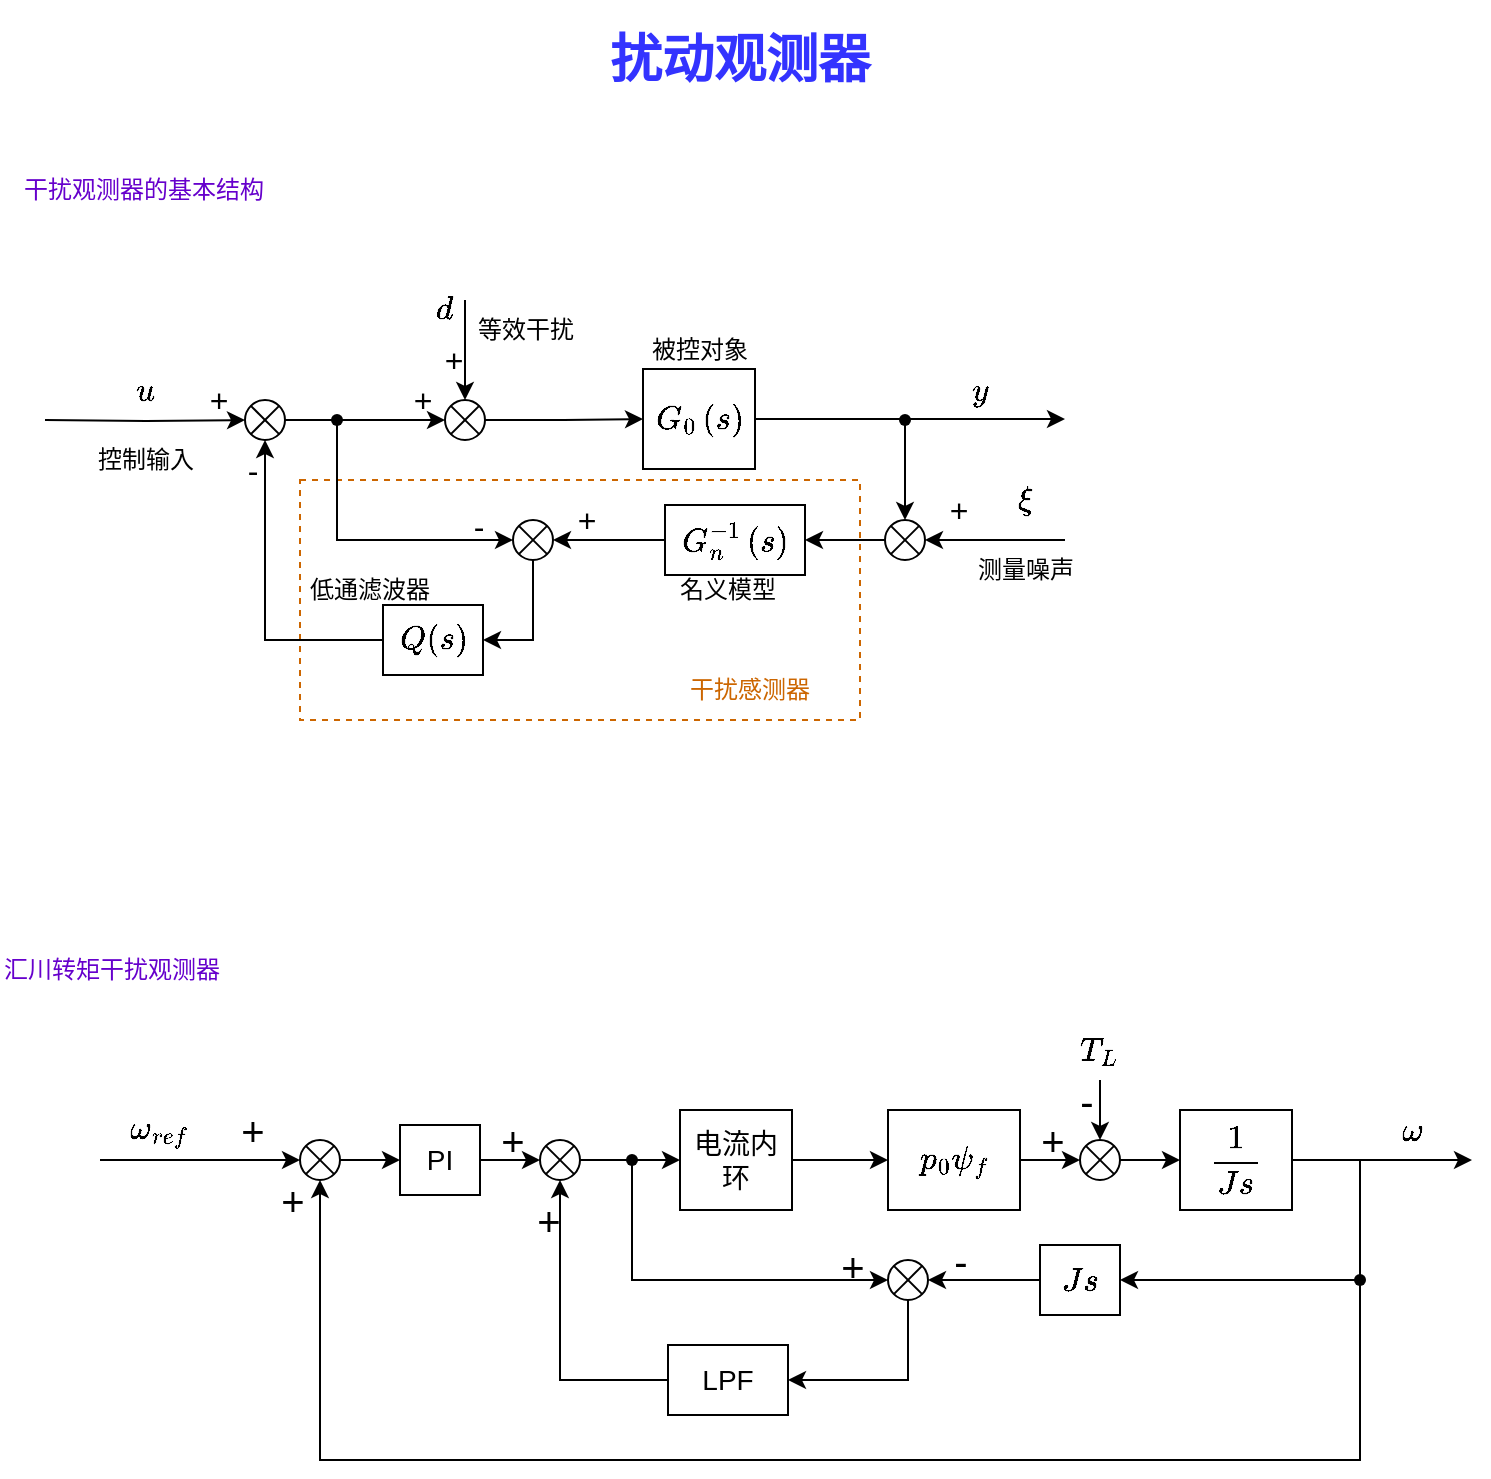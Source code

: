 <mxfile version="28.2.3">
  <diagram name="第 1 页" id="Vos6GvnZ65pTplTweqag">
    <mxGraphModel dx="1161" dy="725" grid="1" gridSize="10" guides="1" tooltips="1" connect="1" arrows="1" fold="1" page="1" pageScale="1" pageWidth="827" pageHeight="1169" math="1" shadow="0">
      <root>
        <mxCell id="0" />
        <mxCell id="1" parent="0" />
        <mxCell id="K2ILxSycj_rnu3feq36n-141" value="" style="rounded=0;whiteSpace=wrap;html=1;labelBackgroundColor=none;fontColor=default;fillColor=none;dashed=1;strokeColor=#CC6600;" vertex="1" parent="1">
          <mxGeometry x="170" y="260" width="280" height="120" as="geometry" />
        </mxCell>
        <mxCell id="K2ILxSycj_rnu3feq36n-1" value="扰动观测器" style="text;html=1;align=center;verticalAlign=middle;whiteSpace=wrap;rounded=0;fontSize=26;fontFamily=Comic Sans MS;fontColor=#3333FF;fontStyle=1" vertex="1" parent="1">
          <mxGeometry x="250" y="20" width="280" height="60" as="geometry" />
        </mxCell>
        <mxCell id="K2ILxSycj_rnu3feq36n-2" value="汇川转矩干扰观测器" style="text;html=1;align=left;verticalAlign=middle;whiteSpace=wrap;rounded=0;fontColor=#6600CC;" vertex="1" parent="1">
          <mxGeometry x="20" y="490" width="140" height="30" as="geometry" />
        </mxCell>
        <mxCell id="K2ILxSycj_rnu3feq36n-42" style="edgeStyle=orthogonalEdgeStyle;rounded=0;orthogonalLoop=1;jettySize=auto;html=1;exitX=1;exitY=0.5;exitDx=0;exitDy=0;entryX=0;entryY=0.5;entryDx=0;entryDy=0;" edge="1" parent="1" source="K2ILxSycj_rnu3feq36n-11" target="K2ILxSycj_rnu3feq36n-39">
          <mxGeometry relative="1" as="geometry" />
        </mxCell>
        <mxCell id="K2ILxSycj_rnu3feq36n-11" value="PI" style="rounded=0;whiteSpace=wrap;html=1;fontSize=14;" vertex="1" parent="1">
          <mxGeometry x="220" y="582.5" width="40" height="35" as="geometry" />
        </mxCell>
        <mxCell id="K2ILxSycj_rnu3feq36n-12" style="edgeStyle=orthogonalEdgeStyle;rounded=0;orthogonalLoop=1;jettySize=auto;html=1;exitX=1;exitY=0.5;exitDx=0;exitDy=0;entryX=0;entryY=0.5;entryDx=0;entryDy=0;" edge="1" parent="1" source="K2ILxSycj_rnu3feq36n-13" target="K2ILxSycj_rnu3feq36n-30">
          <mxGeometry relative="1" as="geometry" />
        </mxCell>
        <mxCell id="K2ILxSycj_rnu3feq36n-13" value="\[{p_0}{\psi _f}\]" style="rounded=0;whiteSpace=wrap;html=1;fontSize=14;" vertex="1" parent="1">
          <mxGeometry x="464" y="575" width="66" height="50" as="geometry" />
        </mxCell>
        <mxCell id="K2ILxSycj_rnu3feq36n-14" style="edgeStyle=orthogonalEdgeStyle;rounded=0;orthogonalLoop=1;jettySize=auto;html=1;exitX=1;exitY=0.5;exitDx=0;exitDy=0;entryX=1;entryY=1;entryDx=0;entryDy=0;" edge="1" parent="1" source="K2ILxSycj_rnu3feq36n-15" target="K2ILxSycj_rnu3feq36n-21">
          <mxGeometry relative="1" as="geometry">
            <mxPoint x="666" y="595" as="sourcePoint" />
            <mxPoint x="756" y="595" as="targetPoint" />
            <Array as="points">
              <mxPoint x="726" y="600" />
              <mxPoint x="726" y="600" />
            </Array>
          </mxGeometry>
        </mxCell>
        <mxCell id="K2ILxSycj_rnu3feq36n-15" value="\[\frac{1}{{Js}}\]" style="rounded=0;whiteSpace=wrap;html=1;fontSize=14;" vertex="1" parent="1">
          <mxGeometry x="610" y="575" width="56" height="50" as="geometry" />
        </mxCell>
        <mxCell id="K2ILxSycj_rnu3feq36n-16" value="" style="group" vertex="1" connectable="0" parent="1">
          <mxGeometry x="170" y="590" width="20" height="20" as="geometry" />
        </mxCell>
        <mxCell id="K2ILxSycj_rnu3feq36n-17" value="" style="ellipse;whiteSpace=wrap;html=1;aspect=fixed;" vertex="1" parent="K2ILxSycj_rnu3feq36n-16">
          <mxGeometry width="20" height="20" as="geometry" />
        </mxCell>
        <mxCell id="K2ILxSycj_rnu3feq36n-18" value="" style="endArrow=none;html=1;rounded=0;entryX=1;entryY=1;entryDx=0;entryDy=0;exitX=0;exitY=0;exitDx=0;exitDy=0;" edge="1" parent="K2ILxSycj_rnu3feq36n-16" source="K2ILxSycj_rnu3feq36n-17" target="K2ILxSycj_rnu3feq36n-17">
          <mxGeometry width="50" height="50" relative="1" as="geometry">
            <mxPoint x="-19.99" as="sourcePoint" />
            <mxPoint x="30.01" y="-50" as="targetPoint" />
          </mxGeometry>
        </mxCell>
        <mxCell id="K2ILxSycj_rnu3feq36n-19" value="" style="endArrow=none;html=1;rounded=0;entryX=0;entryY=1;entryDx=0;entryDy=0;exitX=1;exitY=0;exitDx=0;exitDy=0;" edge="1" parent="K2ILxSycj_rnu3feq36n-16" source="K2ILxSycj_rnu3feq36n-17" target="K2ILxSycj_rnu3feq36n-17">
          <mxGeometry width="50" height="50" relative="1" as="geometry">
            <mxPoint x="-10" y="-10" as="sourcePoint" />
            <mxPoint x="29.99" y="-10" as="targetPoint" />
          </mxGeometry>
        </mxCell>
        <mxCell id="K2ILxSycj_rnu3feq36n-20" style="edgeStyle=orthogonalEdgeStyle;rounded=0;orthogonalLoop=1;jettySize=auto;html=1;exitX=0.5;exitY=1;exitDx=0;exitDy=0;entryX=0.5;entryY=1;entryDx=0;entryDy=0;" edge="1" parent="1" source="K2ILxSycj_rnu3feq36n-21" target="K2ILxSycj_rnu3feq36n-17">
          <mxGeometry relative="1" as="geometry">
            <Array as="points">
              <mxPoint x="700" y="600" />
              <mxPoint x="700" y="750" />
              <mxPoint x="180" y="750" />
            </Array>
          </mxGeometry>
        </mxCell>
        <mxCell id="K2ILxSycj_rnu3feq36n-21" value="\[\omega \]" style="text;html=1;align=center;verticalAlign=middle;whiteSpace=wrap;rounded=0;fontSize=14;" vertex="1" parent="1">
          <mxGeometry x="696" y="570" width="60" height="30" as="geometry" />
        </mxCell>
        <mxCell id="K2ILxSycj_rnu3feq36n-22" value="+" style="text;html=1;align=center;verticalAlign=middle;whiteSpace=wrap;rounded=0;fontSize=20;" vertex="1" parent="1">
          <mxGeometry x="130" y="575" width="32.5" height="20" as="geometry" />
        </mxCell>
        <mxCell id="K2ILxSycj_rnu3feq36n-23" value="+" style="text;html=1;align=center;verticalAlign=middle;whiteSpace=wrap;rounded=0;fontSize=20;" vertex="1" parent="1">
          <mxGeometry x="150" y="610" width="32.5" height="20" as="geometry" />
        </mxCell>
        <mxCell id="K2ILxSycj_rnu3feq36n-24" style="edgeStyle=orthogonalEdgeStyle;rounded=0;orthogonalLoop=1;jettySize=auto;html=1;exitX=0;exitY=1;exitDx=0;exitDy=0;entryX=0;entryY=0.5;entryDx=0;entryDy=0;" edge="1" parent="1" source="K2ILxSycj_rnu3feq36n-25" target="K2ILxSycj_rnu3feq36n-17">
          <mxGeometry relative="1" as="geometry">
            <Array as="points">
              <mxPoint x="110" y="600" />
              <mxPoint x="110" y="600" />
            </Array>
          </mxGeometry>
        </mxCell>
        <mxCell id="K2ILxSycj_rnu3feq36n-25" value="\[\omega_{ref} \]" style="text;html=1;align=center;verticalAlign=middle;whiteSpace=wrap;rounded=0;fontSize=14;" vertex="1" parent="1">
          <mxGeometry x="70" y="570" width="60" height="30" as="geometry" />
        </mxCell>
        <mxCell id="K2ILxSycj_rnu3feq36n-26" style="edgeStyle=orthogonalEdgeStyle;rounded=0;orthogonalLoop=1;jettySize=auto;html=1;exitX=1;exitY=0.5;exitDx=0;exitDy=0;entryX=0;entryY=0.5;entryDx=0;entryDy=0;" edge="1" parent="1" source="K2ILxSycj_rnu3feq36n-27" target="K2ILxSycj_rnu3feq36n-13">
          <mxGeometry relative="1" as="geometry" />
        </mxCell>
        <mxCell id="K2ILxSycj_rnu3feq36n-27" value="电流内环" style="rounded=0;whiteSpace=wrap;html=1;fontSize=14;" vertex="1" parent="1">
          <mxGeometry x="360" y="575" width="56" height="50" as="geometry" />
        </mxCell>
        <mxCell id="K2ILxSycj_rnu3feq36n-28" style="edgeStyle=orthogonalEdgeStyle;rounded=0;orthogonalLoop=1;jettySize=auto;html=1;exitX=1;exitY=0.5;exitDx=0;exitDy=0;entryX=0;entryY=0.5;entryDx=0;entryDy=0;" edge="1" parent="1" source="K2ILxSycj_rnu3feq36n-17" target="K2ILxSycj_rnu3feq36n-11">
          <mxGeometry relative="1" as="geometry" />
        </mxCell>
        <mxCell id="K2ILxSycj_rnu3feq36n-29" value="" style="group" vertex="1" connectable="0" parent="1">
          <mxGeometry x="560" y="590" width="20" height="20" as="geometry" />
        </mxCell>
        <mxCell id="K2ILxSycj_rnu3feq36n-30" value="" style="ellipse;whiteSpace=wrap;html=1;aspect=fixed;" vertex="1" parent="K2ILxSycj_rnu3feq36n-29">
          <mxGeometry width="20" height="20" as="geometry" />
        </mxCell>
        <mxCell id="K2ILxSycj_rnu3feq36n-31" value="" style="endArrow=none;html=1;rounded=0;entryX=1;entryY=1;entryDx=0;entryDy=0;exitX=0;exitY=0;exitDx=0;exitDy=0;" edge="1" parent="K2ILxSycj_rnu3feq36n-29" source="K2ILxSycj_rnu3feq36n-30" target="K2ILxSycj_rnu3feq36n-30">
          <mxGeometry width="50" height="50" relative="1" as="geometry">
            <mxPoint x="-19.99" as="sourcePoint" />
            <mxPoint x="30.01" y="-50" as="targetPoint" />
          </mxGeometry>
        </mxCell>
        <mxCell id="K2ILxSycj_rnu3feq36n-32" value="" style="endArrow=none;html=1;rounded=0;entryX=0;entryY=1;entryDx=0;entryDy=0;exitX=1;exitY=0;exitDx=0;exitDy=0;" edge="1" parent="K2ILxSycj_rnu3feq36n-29" source="K2ILxSycj_rnu3feq36n-30" target="K2ILxSycj_rnu3feq36n-30">
          <mxGeometry width="50" height="50" relative="1" as="geometry">
            <mxPoint x="-10" y="-10" as="sourcePoint" />
            <mxPoint x="29.99" y="-10" as="targetPoint" />
          </mxGeometry>
        </mxCell>
        <mxCell id="K2ILxSycj_rnu3feq36n-33" style="edgeStyle=orthogonalEdgeStyle;rounded=0;orthogonalLoop=1;jettySize=auto;html=1;exitX=1;exitY=0.5;exitDx=0;exitDy=0;entryX=0;entryY=0.5;entryDx=0;entryDy=0;" edge="1" parent="1" source="K2ILxSycj_rnu3feq36n-30" target="K2ILxSycj_rnu3feq36n-15">
          <mxGeometry relative="1" as="geometry" />
        </mxCell>
        <mxCell id="K2ILxSycj_rnu3feq36n-34" style="edgeStyle=orthogonalEdgeStyle;rounded=0;orthogonalLoop=1;jettySize=auto;html=1;exitX=0.5;exitY=1;exitDx=0;exitDy=0;entryX=0.5;entryY=0;entryDx=0;entryDy=0;" edge="1" parent="1" source="K2ILxSycj_rnu3feq36n-35" target="K2ILxSycj_rnu3feq36n-30">
          <mxGeometry relative="1" as="geometry" />
        </mxCell>
        <mxCell id="K2ILxSycj_rnu3feq36n-35" value="\[T_{L} \]" style="text;html=1;align=center;verticalAlign=middle;whiteSpace=wrap;rounded=0;fontSize=14;" vertex="1" parent="1">
          <mxGeometry x="540" y="530" width="60" height="30" as="geometry" />
        </mxCell>
        <mxCell id="K2ILxSycj_rnu3feq36n-36" value="+" style="text;html=1;align=center;verticalAlign=middle;whiteSpace=wrap;rounded=0;fontSize=20;" vertex="1" parent="1">
          <mxGeometry x="530" y="580" width="32.5" height="20" as="geometry" />
        </mxCell>
        <mxCell id="K2ILxSycj_rnu3feq36n-37" value="-" style="text;html=1;align=center;verticalAlign=middle;whiteSpace=wrap;rounded=0;fontSize=20;" vertex="1" parent="1">
          <mxGeometry x="547" y="560" width="32.5" height="20" as="geometry" />
        </mxCell>
        <mxCell id="K2ILxSycj_rnu3feq36n-38" value="" style="group" vertex="1" connectable="0" parent="1">
          <mxGeometry x="290" y="590" width="20" height="20" as="geometry" />
        </mxCell>
        <mxCell id="K2ILxSycj_rnu3feq36n-39" value="" style="ellipse;whiteSpace=wrap;html=1;aspect=fixed;" vertex="1" parent="K2ILxSycj_rnu3feq36n-38">
          <mxGeometry width="20" height="20" as="geometry" />
        </mxCell>
        <mxCell id="K2ILxSycj_rnu3feq36n-40" value="" style="endArrow=none;html=1;rounded=0;entryX=1;entryY=1;entryDx=0;entryDy=0;exitX=0;exitY=0;exitDx=0;exitDy=0;" edge="1" parent="K2ILxSycj_rnu3feq36n-38" source="K2ILxSycj_rnu3feq36n-39" target="K2ILxSycj_rnu3feq36n-39">
          <mxGeometry width="50" height="50" relative="1" as="geometry">
            <mxPoint x="-19.99" as="sourcePoint" />
            <mxPoint x="30.01" y="-50" as="targetPoint" />
          </mxGeometry>
        </mxCell>
        <mxCell id="K2ILxSycj_rnu3feq36n-41" value="" style="endArrow=none;html=1;rounded=0;entryX=0;entryY=1;entryDx=0;entryDy=0;exitX=1;exitY=0;exitDx=0;exitDy=0;" edge="1" parent="K2ILxSycj_rnu3feq36n-38" source="K2ILxSycj_rnu3feq36n-39" target="K2ILxSycj_rnu3feq36n-39">
          <mxGeometry width="50" height="50" relative="1" as="geometry">
            <mxPoint x="-10" y="-10" as="sourcePoint" />
            <mxPoint x="29.99" y="-10" as="targetPoint" />
          </mxGeometry>
        </mxCell>
        <mxCell id="K2ILxSycj_rnu3feq36n-43" style="edgeStyle=orthogonalEdgeStyle;rounded=0;orthogonalLoop=1;jettySize=auto;html=1;exitX=1;exitY=0.5;exitDx=0;exitDy=0;entryX=0;entryY=0.5;entryDx=0;entryDy=0;" edge="1" parent="1" source="K2ILxSycj_rnu3feq36n-39" target="K2ILxSycj_rnu3feq36n-27">
          <mxGeometry relative="1" as="geometry" />
        </mxCell>
        <mxCell id="K2ILxSycj_rnu3feq36n-61" style="edgeStyle=orthogonalEdgeStyle;rounded=0;orthogonalLoop=1;jettySize=auto;html=1;exitX=0;exitY=0.5;exitDx=0;exitDy=0;entryX=0.5;entryY=1;entryDx=0;entryDy=0;" edge="1" parent="1" source="K2ILxSycj_rnu3feq36n-44" target="K2ILxSycj_rnu3feq36n-39">
          <mxGeometry relative="1" as="geometry" />
        </mxCell>
        <mxCell id="K2ILxSycj_rnu3feq36n-44" value="LPF" style="rounded=0;whiteSpace=wrap;html=1;fontSize=14;" vertex="1" parent="1">
          <mxGeometry x="354" y="692.5" width="60" height="35" as="geometry" />
        </mxCell>
        <mxCell id="K2ILxSycj_rnu3feq36n-56" style="edgeStyle=orthogonalEdgeStyle;rounded=0;orthogonalLoop=1;jettySize=auto;html=1;entryX=1;entryY=0.5;entryDx=0;entryDy=0;" edge="1" parent="1" source="K2ILxSycj_rnu3feq36n-45" target="K2ILxSycj_rnu3feq36n-49">
          <mxGeometry relative="1" as="geometry" />
        </mxCell>
        <mxCell id="K2ILxSycj_rnu3feq36n-45" value="\[{{Js}}\]" style="rounded=0;whiteSpace=wrap;html=1;fontSize=14;" vertex="1" parent="1">
          <mxGeometry x="540" y="642.5" width="40" height="35" as="geometry" />
        </mxCell>
        <mxCell id="K2ILxSycj_rnu3feq36n-48" value="" style="group" vertex="1" connectable="0" parent="1">
          <mxGeometry x="464" y="650" width="20" height="20" as="geometry" />
        </mxCell>
        <mxCell id="K2ILxSycj_rnu3feq36n-49" value="" style="ellipse;whiteSpace=wrap;html=1;aspect=fixed;" vertex="1" parent="K2ILxSycj_rnu3feq36n-48">
          <mxGeometry width="20" height="20" as="geometry" />
        </mxCell>
        <mxCell id="K2ILxSycj_rnu3feq36n-50" value="" style="endArrow=none;html=1;rounded=0;entryX=1;entryY=1;entryDx=0;entryDy=0;exitX=0;exitY=0;exitDx=0;exitDy=0;" edge="1" parent="K2ILxSycj_rnu3feq36n-48" source="K2ILxSycj_rnu3feq36n-49" target="K2ILxSycj_rnu3feq36n-49">
          <mxGeometry width="50" height="50" relative="1" as="geometry">
            <mxPoint x="-19.99" as="sourcePoint" />
            <mxPoint x="30.01" y="-50" as="targetPoint" />
          </mxGeometry>
        </mxCell>
        <mxCell id="K2ILxSycj_rnu3feq36n-51" value="" style="endArrow=none;html=1;rounded=0;entryX=0;entryY=1;entryDx=0;entryDy=0;exitX=1;exitY=0;exitDx=0;exitDy=0;" edge="1" parent="K2ILxSycj_rnu3feq36n-48" source="K2ILxSycj_rnu3feq36n-49" target="K2ILxSycj_rnu3feq36n-49">
          <mxGeometry width="50" height="50" relative="1" as="geometry">
            <mxPoint x="-10" y="-10" as="sourcePoint" />
            <mxPoint x="29.99" y="-10" as="targetPoint" />
          </mxGeometry>
        </mxCell>
        <mxCell id="K2ILxSycj_rnu3feq36n-55" style="edgeStyle=orthogonalEdgeStyle;rounded=0;orthogonalLoop=1;jettySize=auto;html=1;entryX=0;entryY=0.5;entryDx=0;entryDy=0;" edge="1" parent="1" source="K2ILxSycj_rnu3feq36n-52" target="K2ILxSycj_rnu3feq36n-49">
          <mxGeometry relative="1" as="geometry">
            <Array as="points">
              <mxPoint x="336" y="660" />
            </Array>
          </mxGeometry>
        </mxCell>
        <mxCell id="K2ILxSycj_rnu3feq36n-52" value="" style="shape=waypoint;sketch=0;fillStyle=solid;size=6;pointerEvents=1;points=[];fillColor=none;resizable=0;rotatable=0;perimeter=centerPerimeter;snapToPoint=1;" vertex="1" parent="1">
          <mxGeometry x="326" y="590" width="20" height="20" as="geometry" />
        </mxCell>
        <mxCell id="K2ILxSycj_rnu3feq36n-59" style="edgeStyle=orthogonalEdgeStyle;rounded=0;orthogonalLoop=1;jettySize=auto;html=1;entryX=1;entryY=0.5;entryDx=0;entryDy=0;" edge="1" parent="1" source="K2ILxSycj_rnu3feq36n-57" target="K2ILxSycj_rnu3feq36n-45">
          <mxGeometry relative="1" as="geometry">
            <Array as="points">
              <mxPoint x="700" y="660" />
            </Array>
          </mxGeometry>
        </mxCell>
        <mxCell id="K2ILxSycj_rnu3feq36n-57" value="" style="shape=waypoint;sketch=0;fillStyle=solid;size=6;pointerEvents=1;points=[];fillColor=none;resizable=0;rotatable=0;perimeter=centerPerimeter;snapToPoint=1;" vertex="1" parent="1">
          <mxGeometry x="690" y="650" width="20" height="20" as="geometry" />
        </mxCell>
        <mxCell id="K2ILxSycj_rnu3feq36n-60" style="edgeStyle=orthogonalEdgeStyle;rounded=0;orthogonalLoop=1;jettySize=auto;html=1;exitX=0.5;exitY=1;exitDx=0;exitDy=0;entryX=1;entryY=0.5;entryDx=0;entryDy=0;" edge="1" parent="1" source="K2ILxSycj_rnu3feq36n-49" target="K2ILxSycj_rnu3feq36n-44">
          <mxGeometry relative="1" as="geometry" />
        </mxCell>
        <mxCell id="K2ILxSycj_rnu3feq36n-63" value="+" style="text;html=1;align=center;verticalAlign=middle;whiteSpace=wrap;rounded=0;fontSize=20;" vertex="1" parent="1">
          <mxGeometry x="430" y="642.5" width="32.5" height="20" as="geometry" />
        </mxCell>
        <mxCell id="K2ILxSycj_rnu3feq36n-64" value="-" style="text;html=1;align=center;verticalAlign=middle;whiteSpace=wrap;rounded=0;fontSize=20;" vertex="1" parent="1">
          <mxGeometry x="484" y="640" width="32.5" height="20" as="geometry" />
        </mxCell>
        <mxCell id="K2ILxSycj_rnu3feq36n-65" value="+" style="text;html=1;align=center;verticalAlign=middle;whiteSpace=wrap;rounded=0;fontSize=20;" vertex="1" parent="1">
          <mxGeometry x="260" y="580" width="32.5" height="20" as="geometry" />
        </mxCell>
        <mxCell id="K2ILxSycj_rnu3feq36n-66" value="+" style="text;html=1;align=center;verticalAlign=middle;whiteSpace=wrap;rounded=0;fontSize=20;" vertex="1" parent="1">
          <mxGeometry x="277.5" y="620" width="32.5" height="20" as="geometry" />
        </mxCell>
        <mxCell id="K2ILxSycj_rnu3feq36n-67" value="干扰观测器的基本结构" style="text;html=1;align=left;verticalAlign=middle;whiteSpace=wrap;rounded=0;fontColor=#6600CC;" vertex="1" parent="1">
          <mxGeometry x="30" y="100" width="140" height="30" as="geometry" />
        </mxCell>
        <mxCell id="K2ILxSycj_rnu3feq36n-68" style="edgeStyle=orthogonalEdgeStyle;rounded=0;orthogonalLoop=1;jettySize=auto;html=1;exitX=1;exitY=0.5;exitDx=0;exitDy=0;entryX=0;entryY=0.5;entryDx=0;entryDy=0;" edge="1" parent="1" target="K2ILxSycj_rnu3feq36n-96">
          <mxGeometry relative="1" as="geometry">
            <mxPoint x="42.5" y="230" as="sourcePoint" />
          </mxGeometry>
        </mxCell>
        <mxCell id="K2ILxSycj_rnu3feq36n-130" style="edgeStyle=orthogonalEdgeStyle;rounded=0;orthogonalLoop=1;jettySize=auto;html=1;exitX=1;exitY=0.5;exitDx=0;exitDy=0;" edge="1" parent="1" source="K2ILxSycj_rnu3feq36n-73">
          <mxGeometry relative="1" as="geometry">
            <mxPoint x="552.5" y="229.5" as="targetPoint" />
          </mxGeometry>
        </mxCell>
        <mxCell id="K2ILxSycj_rnu3feq36n-73" value="\[{G_0}\left( s \right)\]" style="rounded=0;whiteSpace=wrap;html=1;fontSize=14;" vertex="1" parent="1">
          <mxGeometry x="341.5" y="204.5" width="56" height="50" as="geometry" />
        </mxCell>
        <mxCell id="K2ILxSycj_rnu3feq36n-79" value="\[y \]" style="text;html=1;align=center;verticalAlign=middle;whiteSpace=wrap;rounded=0;fontSize=14;" vertex="1" parent="1">
          <mxGeometry x="480" y="200" width="60" height="30" as="geometry" />
        </mxCell>
        <mxCell id="K2ILxSycj_rnu3feq36n-83" value="\[u \]" style="text;html=1;align=center;verticalAlign=middle;whiteSpace=wrap;rounded=0;fontSize=14;" vertex="1" parent="1">
          <mxGeometry x="62.5" y="200" width="60" height="30" as="geometry" />
        </mxCell>
        <mxCell id="K2ILxSycj_rnu3feq36n-87" value="" style="group" vertex="1" connectable="0" parent="1">
          <mxGeometry x="252.5" y="220" width="20" height="20" as="geometry" />
        </mxCell>
        <mxCell id="K2ILxSycj_rnu3feq36n-88" value="" style="ellipse;whiteSpace=wrap;html=1;aspect=fixed;" vertex="1" parent="K2ILxSycj_rnu3feq36n-87">
          <mxGeometry x="-10" width="20" height="20" as="geometry" />
        </mxCell>
        <mxCell id="K2ILxSycj_rnu3feq36n-89" value="" style="endArrow=none;html=1;rounded=0;entryX=1;entryY=1;entryDx=0;entryDy=0;exitX=0;exitY=0;exitDx=0;exitDy=0;" edge="1" parent="K2ILxSycj_rnu3feq36n-87" source="K2ILxSycj_rnu3feq36n-88" target="K2ILxSycj_rnu3feq36n-88">
          <mxGeometry width="50" height="50" relative="1" as="geometry">
            <mxPoint x="-19.99" as="sourcePoint" />
            <mxPoint x="30.01" y="-50" as="targetPoint" />
          </mxGeometry>
        </mxCell>
        <mxCell id="K2ILxSycj_rnu3feq36n-90" value="" style="endArrow=none;html=1;rounded=0;entryX=0;entryY=1;entryDx=0;entryDy=0;exitX=1;exitY=0;exitDx=0;exitDy=0;" edge="1" parent="K2ILxSycj_rnu3feq36n-87" source="K2ILxSycj_rnu3feq36n-88" target="K2ILxSycj_rnu3feq36n-88">
          <mxGeometry width="50" height="50" relative="1" as="geometry">
            <mxPoint x="-10" y="-10" as="sourcePoint" />
            <mxPoint x="29.99" y="-10" as="targetPoint" />
            <Array as="points">
              <mxPoint y="10" />
            </Array>
          </mxGeometry>
        </mxCell>
        <mxCell id="K2ILxSycj_rnu3feq36n-91" style="edgeStyle=orthogonalEdgeStyle;rounded=0;orthogonalLoop=1;jettySize=auto;html=1;exitX=1;exitY=0.5;exitDx=0;exitDy=0;entryX=0;entryY=0.5;entryDx=0;entryDy=0;" edge="1" parent="1" source="K2ILxSycj_rnu3feq36n-88" target="K2ILxSycj_rnu3feq36n-73">
          <mxGeometry relative="1" as="geometry" />
        </mxCell>
        <mxCell id="K2ILxSycj_rnu3feq36n-92" style="edgeStyle=orthogonalEdgeStyle;rounded=0;orthogonalLoop=1;jettySize=auto;html=1;entryX=0.5;entryY=0;entryDx=0;entryDy=0;" edge="1" parent="1" target="K2ILxSycj_rnu3feq36n-88">
          <mxGeometry relative="1" as="geometry">
            <mxPoint x="252.5" y="170" as="sourcePoint" />
            <Array as="points">
              <mxPoint x="252.5" y="190" />
              <mxPoint x="252.5" y="190" />
            </Array>
          </mxGeometry>
        </mxCell>
        <mxCell id="K2ILxSycj_rnu3feq36n-93" value="+" style="text;html=1;align=center;verticalAlign=middle;whiteSpace=wrap;rounded=0;fontSize=16;" vertex="1" parent="1">
          <mxGeometry x="222.5" y="210" width="17" height="20" as="geometry" />
        </mxCell>
        <mxCell id="K2ILxSycj_rnu3feq36n-94" value="+" style="text;html=1;align=center;verticalAlign=middle;whiteSpace=wrap;rounded=0;fontSize=16;" vertex="1" parent="1">
          <mxGeometry x="236.5" y="190" width="19.5" height="20" as="geometry" />
        </mxCell>
        <mxCell id="K2ILxSycj_rnu3feq36n-95" value="" style="group" vertex="1" connectable="0" parent="1">
          <mxGeometry x="142.5" y="220" width="20" height="20" as="geometry" />
        </mxCell>
        <mxCell id="K2ILxSycj_rnu3feq36n-96" value="" style="ellipse;whiteSpace=wrap;html=1;aspect=fixed;" vertex="1" parent="K2ILxSycj_rnu3feq36n-95">
          <mxGeometry width="20" height="20" as="geometry" />
        </mxCell>
        <mxCell id="K2ILxSycj_rnu3feq36n-97" value="" style="endArrow=none;html=1;rounded=0;entryX=1;entryY=1;entryDx=0;entryDy=0;exitX=0;exitY=0;exitDx=0;exitDy=0;" edge="1" parent="K2ILxSycj_rnu3feq36n-95" source="K2ILxSycj_rnu3feq36n-96" target="K2ILxSycj_rnu3feq36n-96">
          <mxGeometry width="50" height="50" relative="1" as="geometry">
            <mxPoint x="-19.99" as="sourcePoint" />
            <mxPoint x="30.01" y="-50" as="targetPoint" />
          </mxGeometry>
        </mxCell>
        <mxCell id="K2ILxSycj_rnu3feq36n-98" value="" style="endArrow=none;html=1;rounded=0;entryX=0;entryY=1;entryDx=0;entryDy=0;exitX=1;exitY=0;exitDx=0;exitDy=0;" edge="1" parent="K2ILxSycj_rnu3feq36n-95" source="K2ILxSycj_rnu3feq36n-96" target="K2ILxSycj_rnu3feq36n-96">
          <mxGeometry width="50" height="50" relative="1" as="geometry">
            <mxPoint x="-10" y="-10" as="sourcePoint" />
            <mxPoint x="29.99" y="-10" as="targetPoint" />
          </mxGeometry>
        </mxCell>
        <mxCell id="K2ILxSycj_rnu3feq36n-99" style="edgeStyle=orthogonalEdgeStyle;rounded=0;orthogonalLoop=1;jettySize=auto;html=1;exitX=1;exitY=0.5;exitDx=0;exitDy=0;entryX=0;entryY=0.5;entryDx=0;entryDy=0;" edge="1" parent="1" source="K2ILxSycj_rnu3feq36n-96" target="K2ILxSycj_rnu3feq36n-88">
          <mxGeometry relative="1" as="geometry">
            <mxPoint x="312.5" y="230" as="targetPoint" />
          </mxGeometry>
        </mxCell>
        <mxCell id="K2ILxSycj_rnu3feq36n-100" style="edgeStyle=orthogonalEdgeStyle;rounded=0;orthogonalLoop=1;jettySize=auto;html=1;exitX=0;exitY=0.5;exitDx=0;exitDy=0;entryX=0.5;entryY=1;entryDx=0;entryDy=0;" edge="1" parent="1" source="K2ILxSycj_rnu3feq36n-101" target="K2ILxSycj_rnu3feq36n-96">
          <mxGeometry relative="1" as="geometry" />
        </mxCell>
        <mxCell id="K2ILxSycj_rnu3feq36n-101" value="\[{Q(s)}\]" style="rounded=0;whiteSpace=wrap;html=1;fontSize=14;" vertex="1" parent="1">
          <mxGeometry x="211.5" y="322.5" width="50" height="35" as="geometry" />
        </mxCell>
        <mxCell id="K2ILxSycj_rnu3feq36n-102" style="edgeStyle=orthogonalEdgeStyle;rounded=0;orthogonalLoop=1;jettySize=auto;html=1;entryX=1;entryY=0.5;entryDx=0;entryDy=0;" edge="1" parent="1" source="K2ILxSycj_rnu3feq36n-103" target="K2ILxSycj_rnu3feq36n-105">
          <mxGeometry relative="1" as="geometry" />
        </mxCell>
        <mxCell id="K2ILxSycj_rnu3feq36n-103" value="\[G_n^{ - 1}\left( s \right)\]" style="rounded=0;whiteSpace=wrap;html=1;fontSize=14;" vertex="1" parent="1">
          <mxGeometry x="352.5" y="272.5" width="70" height="35" as="geometry" />
        </mxCell>
        <mxCell id="K2ILxSycj_rnu3feq36n-104" value="" style="group" vertex="1" connectable="0" parent="1">
          <mxGeometry x="276.5" y="280" width="20" height="20" as="geometry" />
        </mxCell>
        <mxCell id="K2ILxSycj_rnu3feq36n-105" value="" style="ellipse;whiteSpace=wrap;html=1;aspect=fixed;" vertex="1" parent="K2ILxSycj_rnu3feq36n-104">
          <mxGeometry width="20" height="20" as="geometry" />
        </mxCell>
        <mxCell id="K2ILxSycj_rnu3feq36n-106" value="" style="endArrow=none;html=1;rounded=0;entryX=1;entryY=1;entryDx=0;entryDy=0;exitX=0;exitY=0;exitDx=0;exitDy=0;" edge="1" parent="K2ILxSycj_rnu3feq36n-104" source="K2ILxSycj_rnu3feq36n-105" target="K2ILxSycj_rnu3feq36n-105">
          <mxGeometry width="50" height="50" relative="1" as="geometry">
            <mxPoint x="-19.99" as="sourcePoint" />
            <mxPoint x="30.01" y="-50" as="targetPoint" />
          </mxGeometry>
        </mxCell>
        <mxCell id="K2ILxSycj_rnu3feq36n-107" value="" style="endArrow=none;html=1;rounded=0;entryX=0;entryY=1;entryDx=0;entryDy=0;exitX=1;exitY=0;exitDx=0;exitDy=0;" edge="1" parent="K2ILxSycj_rnu3feq36n-104" source="K2ILxSycj_rnu3feq36n-105" target="K2ILxSycj_rnu3feq36n-105">
          <mxGeometry width="50" height="50" relative="1" as="geometry">
            <mxPoint x="-10" y="-10" as="sourcePoint" />
            <mxPoint x="29.99" y="-10" as="targetPoint" />
          </mxGeometry>
        </mxCell>
        <mxCell id="K2ILxSycj_rnu3feq36n-108" style="edgeStyle=orthogonalEdgeStyle;rounded=0;orthogonalLoop=1;jettySize=auto;html=1;entryX=0;entryY=0.5;entryDx=0;entryDy=0;" edge="1" parent="1" source="K2ILxSycj_rnu3feq36n-109" target="K2ILxSycj_rnu3feq36n-105">
          <mxGeometry relative="1" as="geometry">
            <Array as="points">
              <mxPoint x="188.5" y="290" />
            </Array>
          </mxGeometry>
        </mxCell>
        <mxCell id="K2ILxSycj_rnu3feq36n-109" value="" style="shape=waypoint;sketch=0;fillStyle=solid;size=6;pointerEvents=1;points=[];fillColor=none;resizable=0;rotatable=0;perimeter=centerPerimeter;snapToPoint=1;" vertex="1" parent="1">
          <mxGeometry x="178.5" y="220" width="20" height="20" as="geometry" />
        </mxCell>
        <mxCell id="K2ILxSycj_rnu3feq36n-112" style="edgeStyle=orthogonalEdgeStyle;rounded=0;orthogonalLoop=1;jettySize=auto;html=1;exitX=0.5;exitY=1;exitDx=0;exitDy=0;entryX=1;entryY=0.5;entryDx=0;entryDy=0;" edge="1" parent="1" source="K2ILxSycj_rnu3feq36n-105" target="K2ILxSycj_rnu3feq36n-101">
          <mxGeometry relative="1" as="geometry" />
        </mxCell>
        <mxCell id="K2ILxSycj_rnu3feq36n-113" value="-" style="text;html=1;align=center;verticalAlign=middle;whiteSpace=wrap;rounded=0;fontSize=16;" vertex="1" parent="1">
          <mxGeometry x="242.5" y="272.5" width="32.5" height="20" as="geometry" />
        </mxCell>
        <mxCell id="K2ILxSycj_rnu3feq36n-114" value="+" style="text;html=1;align=center;verticalAlign=middle;whiteSpace=wrap;rounded=0;fontSize=16;" vertex="1" parent="1">
          <mxGeometry x="296.5" y="270" width="32.5" height="20" as="geometry" />
        </mxCell>
        <mxCell id="K2ILxSycj_rnu3feq36n-115" value="+" style="text;html=1;align=center;verticalAlign=middle;whiteSpace=wrap;rounded=0;fontSize=16;" vertex="1" parent="1">
          <mxGeometry x="112.5" y="210" width="32.5" height="20" as="geometry" />
        </mxCell>
        <mxCell id="K2ILxSycj_rnu3feq36n-116" value="-" style="text;html=1;align=center;verticalAlign=middle;whiteSpace=wrap;rounded=0;fontSize=16;" vertex="1" parent="1">
          <mxGeometry x="130" y="245" width="32.5" height="20" as="geometry" />
        </mxCell>
        <mxCell id="K2ILxSycj_rnu3feq36n-117" value="控制输入" style="text;html=1;align=center;verticalAlign=middle;whiteSpace=wrap;rounded=0;fontSize=12;" vertex="1" parent="1">
          <mxGeometry x="62.5" y="235" width="60" height="30" as="geometry" />
        </mxCell>
        <mxCell id="K2ILxSycj_rnu3feq36n-121" value="名义模型" style="text;html=1;align=center;verticalAlign=middle;whiteSpace=wrap;rounded=0;fontSize=12;" vertex="1" parent="1">
          <mxGeometry x="354" y="300" width="60" height="30" as="geometry" />
        </mxCell>
        <mxCell id="K2ILxSycj_rnu3feq36n-122" value="被控对象" style="text;html=1;align=center;verticalAlign=middle;whiteSpace=wrap;rounded=0;fontSize=12;" vertex="1" parent="1">
          <mxGeometry x="339.5" y="179.5" width="60" height="30" as="geometry" />
        </mxCell>
        <mxCell id="K2ILxSycj_rnu3feq36n-124" value="等效干扰" style="text;html=1;align=center;verticalAlign=middle;whiteSpace=wrap;rounded=0;fontSize=12;" vertex="1" parent="1">
          <mxGeometry x="252.5" y="170" width="60" height="30" as="geometry" />
        </mxCell>
        <mxCell id="K2ILxSycj_rnu3feq36n-125" value="\[d \]" style="text;html=1;align=center;verticalAlign=middle;whiteSpace=wrap;rounded=0;fontSize=14;" vertex="1" parent="1">
          <mxGeometry x="226.5" y="160" width="30" height="30" as="geometry" />
        </mxCell>
        <mxCell id="K2ILxSycj_rnu3feq36n-126" value="" style="group" vertex="1" connectable="0" parent="1">
          <mxGeometry x="462.5" y="280" width="20" height="20" as="geometry" />
        </mxCell>
        <mxCell id="K2ILxSycj_rnu3feq36n-127" value="" style="ellipse;whiteSpace=wrap;html=1;aspect=fixed;" vertex="1" parent="K2ILxSycj_rnu3feq36n-126">
          <mxGeometry width="20" height="20" as="geometry" />
        </mxCell>
        <mxCell id="K2ILxSycj_rnu3feq36n-128" value="" style="endArrow=none;html=1;rounded=0;entryX=1;entryY=1;entryDx=0;entryDy=0;exitX=0;exitY=0;exitDx=0;exitDy=0;" edge="1" parent="K2ILxSycj_rnu3feq36n-126" source="K2ILxSycj_rnu3feq36n-127" target="K2ILxSycj_rnu3feq36n-127">
          <mxGeometry width="50" height="50" relative="1" as="geometry">
            <mxPoint x="-19.99" as="sourcePoint" />
            <mxPoint x="30.01" y="-50" as="targetPoint" />
          </mxGeometry>
        </mxCell>
        <mxCell id="K2ILxSycj_rnu3feq36n-129" value="" style="endArrow=none;html=1;rounded=0;entryX=0;entryY=1;entryDx=0;entryDy=0;exitX=1;exitY=0;exitDx=0;exitDy=0;" edge="1" parent="K2ILxSycj_rnu3feq36n-126" source="K2ILxSycj_rnu3feq36n-127" target="K2ILxSycj_rnu3feq36n-127">
          <mxGeometry width="50" height="50" relative="1" as="geometry">
            <mxPoint x="-10" y="-10" as="sourcePoint" />
            <mxPoint x="29.99" y="-10" as="targetPoint" />
          </mxGeometry>
        </mxCell>
        <mxCell id="K2ILxSycj_rnu3feq36n-135" style="edgeStyle=orthogonalEdgeStyle;rounded=0;orthogonalLoop=1;jettySize=auto;html=1;entryX=0.5;entryY=0;entryDx=0;entryDy=0;" edge="1" parent="1" source="K2ILxSycj_rnu3feq36n-131" target="K2ILxSycj_rnu3feq36n-127">
          <mxGeometry relative="1" as="geometry" />
        </mxCell>
        <mxCell id="K2ILxSycj_rnu3feq36n-131" value="" style="shape=waypoint;sketch=0;fillStyle=solid;size=6;pointerEvents=1;points=[];fillColor=none;resizable=0;rotatable=0;perimeter=centerPerimeter;snapToPoint=1;" vertex="1" parent="1">
          <mxGeometry x="462.5" y="220" width="20" height="20" as="geometry" />
        </mxCell>
        <mxCell id="K2ILxSycj_rnu3feq36n-136" style="edgeStyle=orthogonalEdgeStyle;rounded=0;orthogonalLoop=1;jettySize=auto;html=1;exitX=0;exitY=0.5;exitDx=0;exitDy=0;entryX=1;entryY=0.5;entryDx=0;entryDy=0;" edge="1" parent="1" source="K2ILxSycj_rnu3feq36n-127" target="K2ILxSycj_rnu3feq36n-103">
          <mxGeometry relative="1" as="geometry" />
        </mxCell>
        <mxCell id="K2ILxSycj_rnu3feq36n-137" value="" style="endArrow=classic;html=1;rounded=0;entryX=1;entryY=0.5;entryDx=0;entryDy=0;" edge="1" parent="1" target="K2ILxSycj_rnu3feq36n-127">
          <mxGeometry width="50" height="50" relative="1" as="geometry">
            <mxPoint x="552.5" y="290" as="sourcePoint" />
            <mxPoint x="482.5" y="320" as="targetPoint" />
          </mxGeometry>
        </mxCell>
        <mxCell id="K2ILxSycj_rnu3feq36n-138" value="+" style="text;html=1;align=center;verticalAlign=middle;whiteSpace=wrap;rounded=0;fontSize=16;" vertex="1" parent="1">
          <mxGeometry x="482.5" y="265" width="32.5" height="20" as="geometry" />
        </mxCell>
        <mxCell id="K2ILxSycj_rnu3feq36n-139" value="\[\xi \]" style="text;html=1;align=center;verticalAlign=middle;whiteSpace=wrap;rounded=0;fontSize=14;" vertex="1" parent="1">
          <mxGeometry x="502.5" y="255" width="60" height="30" as="geometry" />
        </mxCell>
        <mxCell id="K2ILxSycj_rnu3feq36n-140" value="测量噪声" style="text;html=1;align=center;verticalAlign=middle;whiteSpace=wrap;rounded=0;fontSize=12;" vertex="1" parent="1">
          <mxGeometry x="502.5" y="290" width="60" height="30" as="geometry" />
        </mxCell>
        <mxCell id="K2ILxSycj_rnu3feq36n-142" value="干扰感测器" style="text;html=1;align=center;verticalAlign=middle;whiteSpace=wrap;rounded=0;fontSize=12;strokeColor=none;fontColor=#CC6600;" vertex="1" parent="1">
          <mxGeometry x="360" y="350" width="70" height="30" as="geometry" />
        </mxCell>
        <mxCell id="K2ILxSycj_rnu3feq36n-143" value="低通滤波器" style="text;html=1;align=center;verticalAlign=middle;whiteSpace=wrap;rounded=0;fontSize=12;" vertex="1" parent="1">
          <mxGeometry x="170" y="300" width="70" height="30" as="geometry" />
        </mxCell>
      </root>
    </mxGraphModel>
  </diagram>
</mxfile>
